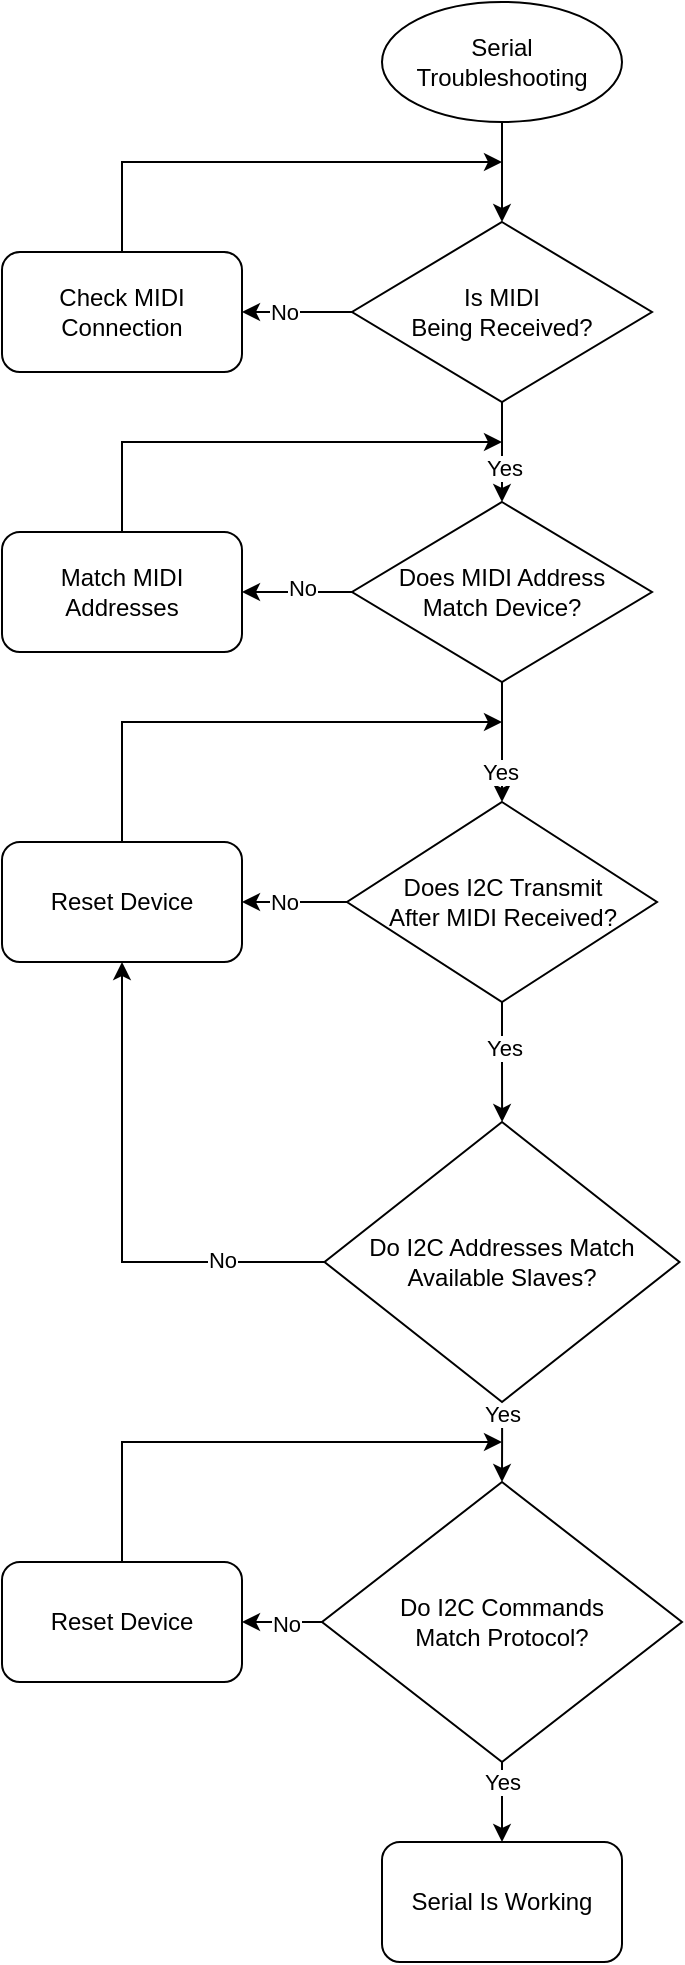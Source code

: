 <mxfile version="25.0.3">
  <diagram id="C5RBs43oDa-KdzZeNtuy" name="Page-1">
    <mxGraphModel dx="1654" dy="740" grid="1" gridSize="10" guides="1" tooltips="1" connect="1" arrows="1" fold="1" page="1" pageScale="1" pageWidth="827" pageHeight="1169" math="0" shadow="0">
      <root>
        <mxCell id="WIyWlLk6GJQsqaUBKTNV-0" />
        <mxCell id="WIyWlLk6GJQsqaUBKTNV-1" parent="WIyWlLk6GJQsqaUBKTNV-0" />
        <mxCell id="yuGzRuFiwNaYedug8o99-6" value="" style="edgeStyle=orthogonalEdgeStyle;rounded=0;orthogonalLoop=1;jettySize=auto;html=1;" edge="1" parent="WIyWlLk6GJQsqaUBKTNV-1" source="yuGzRuFiwNaYedug8o99-0" target="yuGzRuFiwNaYedug8o99-2">
          <mxGeometry relative="1" as="geometry" />
        </mxCell>
        <mxCell id="yuGzRuFiwNaYedug8o99-0" value="Serial Troubleshooting" style="ellipse;whiteSpace=wrap;html=1;" vertex="1" parent="WIyWlLk6GJQsqaUBKTNV-1">
          <mxGeometry x="340" y="50" width="120" height="60" as="geometry" />
        </mxCell>
        <mxCell id="yuGzRuFiwNaYedug8o99-5" value="" style="edgeStyle=orthogonalEdgeStyle;rounded=0;orthogonalLoop=1;jettySize=auto;html=1;" edge="1" parent="WIyWlLk6GJQsqaUBKTNV-1" source="yuGzRuFiwNaYedug8o99-2" target="yuGzRuFiwNaYedug8o99-4">
          <mxGeometry relative="1" as="geometry" />
        </mxCell>
        <mxCell id="yuGzRuFiwNaYedug8o99-34" value="No" style="edgeLabel;html=1;align=center;verticalAlign=middle;resizable=0;points=[];" vertex="1" connectable="0" parent="yuGzRuFiwNaYedug8o99-5">
          <mxGeometry x="0.236" y="2" relative="1" as="geometry">
            <mxPoint y="-2" as="offset" />
          </mxGeometry>
        </mxCell>
        <mxCell id="yuGzRuFiwNaYedug8o99-10" value="" style="edgeStyle=orthogonalEdgeStyle;rounded=0;orthogonalLoop=1;jettySize=auto;html=1;" edge="1" parent="WIyWlLk6GJQsqaUBKTNV-1" source="yuGzRuFiwNaYedug8o99-2" target="yuGzRuFiwNaYedug8o99-9">
          <mxGeometry relative="1" as="geometry" />
        </mxCell>
        <mxCell id="yuGzRuFiwNaYedug8o99-33" value="Yes" style="edgeLabel;html=1;align=center;verticalAlign=middle;resizable=0;points=[];" vertex="1" connectable="0" parent="yuGzRuFiwNaYedug8o99-10">
          <mxGeometry x="0.32" y="1" relative="1" as="geometry">
            <mxPoint as="offset" />
          </mxGeometry>
        </mxCell>
        <mxCell id="yuGzRuFiwNaYedug8o99-2" value="Is MIDI&lt;div&gt;Being Received?&lt;/div&gt;" style="rhombus;whiteSpace=wrap;html=1;" vertex="1" parent="WIyWlLk6GJQsqaUBKTNV-1">
          <mxGeometry x="325" y="160" width="150" height="90" as="geometry" />
        </mxCell>
        <mxCell id="yuGzRuFiwNaYedug8o99-12" style="edgeStyle=orthogonalEdgeStyle;rounded=0;orthogonalLoop=1;jettySize=auto;html=1;" edge="1" parent="WIyWlLk6GJQsqaUBKTNV-1" source="yuGzRuFiwNaYedug8o99-4">
          <mxGeometry relative="1" as="geometry">
            <mxPoint x="400" y="130" as="targetPoint" />
            <Array as="points">
              <mxPoint x="210" y="130" />
            </Array>
          </mxGeometry>
        </mxCell>
        <mxCell id="yuGzRuFiwNaYedug8o99-4" value="Check MIDI Connection" style="rounded=1;whiteSpace=wrap;html=1;" vertex="1" parent="WIyWlLk6GJQsqaUBKTNV-1">
          <mxGeometry x="150" y="175" width="120" height="60" as="geometry" />
        </mxCell>
        <mxCell id="yuGzRuFiwNaYedug8o99-13" value="" style="edgeStyle=orthogonalEdgeStyle;rounded=0;orthogonalLoop=1;jettySize=auto;html=1;" edge="1" parent="WIyWlLk6GJQsqaUBKTNV-1" source="yuGzRuFiwNaYedug8o99-9" target="yuGzRuFiwNaYedug8o99-11">
          <mxGeometry relative="1" as="geometry" />
        </mxCell>
        <mxCell id="yuGzRuFiwNaYedug8o99-35" value="No" style="edgeLabel;html=1;align=center;verticalAlign=middle;resizable=0;points=[];" vertex="1" connectable="0" parent="yuGzRuFiwNaYedug8o99-13">
          <mxGeometry x="-0.091" y="-2" relative="1" as="geometry">
            <mxPoint as="offset" />
          </mxGeometry>
        </mxCell>
        <mxCell id="yuGzRuFiwNaYedug8o99-16" value="" style="edgeStyle=orthogonalEdgeStyle;rounded=0;orthogonalLoop=1;jettySize=auto;html=1;" edge="1" parent="WIyWlLk6GJQsqaUBKTNV-1" source="yuGzRuFiwNaYedug8o99-9" target="yuGzRuFiwNaYedug8o99-15">
          <mxGeometry relative="1" as="geometry" />
        </mxCell>
        <mxCell id="yuGzRuFiwNaYedug8o99-37" value="Yes" style="edgeLabel;html=1;align=center;verticalAlign=middle;resizable=0;points=[];" vertex="1" connectable="0" parent="yuGzRuFiwNaYedug8o99-16">
          <mxGeometry x="0.5" y="-1" relative="1" as="geometry">
            <mxPoint as="offset" />
          </mxGeometry>
        </mxCell>
        <mxCell id="yuGzRuFiwNaYedug8o99-9" value="Does MIDI Address&lt;div&gt;Match Device?&lt;/div&gt;" style="rhombus;whiteSpace=wrap;html=1;" vertex="1" parent="WIyWlLk6GJQsqaUBKTNV-1">
          <mxGeometry x="325" y="300" width="150" height="90" as="geometry" />
        </mxCell>
        <mxCell id="yuGzRuFiwNaYedug8o99-14" style="edgeStyle=orthogonalEdgeStyle;rounded=0;orthogonalLoop=1;jettySize=auto;html=1;" edge="1" parent="WIyWlLk6GJQsqaUBKTNV-1" source="yuGzRuFiwNaYedug8o99-11">
          <mxGeometry relative="1" as="geometry">
            <mxPoint x="400" y="270" as="targetPoint" />
            <Array as="points">
              <mxPoint x="210" y="270" />
            </Array>
          </mxGeometry>
        </mxCell>
        <mxCell id="yuGzRuFiwNaYedug8o99-11" value="Match MIDI&lt;div&gt;Addresses&lt;/div&gt;" style="rounded=1;whiteSpace=wrap;html=1;" vertex="1" parent="WIyWlLk6GJQsqaUBKTNV-1">
          <mxGeometry x="150" y="315" width="120" height="60" as="geometry" />
        </mxCell>
        <mxCell id="yuGzRuFiwNaYedug8o99-18" value="" style="edgeStyle=orthogonalEdgeStyle;rounded=0;orthogonalLoop=1;jettySize=auto;html=1;" edge="1" parent="WIyWlLk6GJQsqaUBKTNV-1" source="yuGzRuFiwNaYedug8o99-15" target="yuGzRuFiwNaYedug8o99-17">
          <mxGeometry relative="1" as="geometry" />
        </mxCell>
        <mxCell id="yuGzRuFiwNaYedug8o99-36" value="No" style="edgeLabel;html=1;align=center;verticalAlign=middle;resizable=0;points=[];" vertex="1" connectable="0" parent="yuGzRuFiwNaYedug8o99-18">
          <mxGeometry x="-0.333" y="-2" relative="1" as="geometry">
            <mxPoint x="-14" y="2" as="offset" />
          </mxGeometry>
        </mxCell>
        <mxCell id="yuGzRuFiwNaYedug8o99-21" value="" style="edgeStyle=orthogonalEdgeStyle;rounded=0;orthogonalLoop=1;jettySize=auto;html=1;" edge="1" parent="WIyWlLk6GJQsqaUBKTNV-1" source="yuGzRuFiwNaYedug8o99-15" target="yuGzRuFiwNaYedug8o99-20">
          <mxGeometry relative="1" as="geometry" />
        </mxCell>
        <mxCell id="yuGzRuFiwNaYedug8o99-38" value="Yes" style="edgeLabel;html=1;align=center;verticalAlign=middle;resizable=0;points=[];" vertex="1" connectable="0" parent="yuGzRuFiwNaYedug8o99-21">
          <mxGeometry x="-0.236" y="1" relative="1" as="geometry">
            <mxPoint as="offset" />
          </mxGeometry>
        </mxCell>
        <mxCell id="yuGzRuFiwNaYedug8o99-15" value="Does I2C Transmit&lt;div&gt;After MIDI Received?&lt;/div&gt;" style="rhombus;whiteSpace=wrap;html=1;" vertex="1" parent="WIyWlLk6GJQsqaUBKTNV-1">
          <mxGeometry x="322.5" y="450" width="155" height="100" as="geometry" />
        </mxCell>
        <mxCell id="yuGzRuFiwNaYedug8o99-19" style="edgeStyle=orthogonalEdgeStyle;rounded=0;orthogonalLoop=1;jettySize=auto;html=1;" edge="1" parent="WIyWlLk6GJQsqaUBKTNV-1" source="yuGzRuFiwNaYedug8o99-17">
          <mxGeometry relative="1" as="geometry">
            <mxPoint x="400" y="410" as="targetPoint" />
            <Array as="points">
              <mxPoint x="210" y="410" />
            </Array>
          </mxGeometry>
        </mxCell>
        <mxCell id="yuGzRuFiwNaYedug8o99-17" value="Reset Device" style="rounded=1;whiteSpace=wrap;html=1;" vertex="1" parent="WIyWlLk6GJQsqaUBKTNV-1">
          <mxGeometry x="150" y="470" width="120" height="60" as="geometry" />
        </mxCell>
        <mxCell id="yuGzRuFiwNaYedug8o99-24" value="" style="edgeStyle=orthogonalEdgeStyle;rounded=0;orthogonalLoop=1;jettySize=auto;html=1;entryX=0.5;entryY=1;entryDx=0;entryDy=0;" edge="1" parent="WIyWlLk6GJQsqaUBKTNV-1" source="yuGzRuFiwNaYedug8o99-20" target="yuGzRuFiwNaYedug8o99-17">
          <mxGeometry relative="1" as="geometry">
            <mxPoint x="270" y="680" as="targetPoint" />
          </mxGeometry>
        </mxCell>
        <mxCell id="yuGzRuFiwNaYedug8o99-39" value="No" style="edgeLabel;html=1;align=center;verticalAlign=middle;resizable=0;points=[];" vertex="1" connectable="0" parent="yuGzRuFiwNaYedug8o99-24">
          <mxGeometry x="-0.592" y="-1" relative="1" as="geometry">
            <mxPoint as="offset" />
          </mxGeometry>
        </mxCell>
        <mxCell id="yuGzRuFiwNaYedug8o99-27" value="" style="edgeStyle=orthogonalEdgeStyle;rounded=0;orthogonalLoop=1;jettySize=auto;html=1;" edge="1" parent="WIyWlLk6GJQsqaUBKTNV-1" source="yuGzRuFiwNaYedug8o99-20" target="yuGzRuFiwNaYedug8o99-26">
          <mxGeometry relative="1" as="geometry" />
        </mxCell>
        <mxCell id="yuGzRuFiwNaYedug8o99-40" value="Yes" style="edgeLabel;html=1;align=center;verticalAlign=middle;resizable=0;points=[];" vertex="1" connectable="0" parent="yuGzRuFiwNaYedug8o99-27">
          <mxGeometry x="-0.697" relative="1" as="geometry">
            <mxPoint as="offset" />
          </mxGeometry>
        </mxCell>
        <mxCell id="yuGzRuFiwNaYedug8o99-20" value="Do I2C Addresses Match&lt;div&gt;Available Slaves?&lt;/div&gt;" style="rhombus;whiteSpace=wrap;html=1;" vertex="1" parent="WIyWlLk6GJQsqaUBKTNV-1">
          <mxGeometry x="311.25" y="610" width="177.5" height="140" as="geometry" />
        </mxCell>
        <mxCell id="yuGzRuFiwNaYedug8o99-29" value="" style="edgeStyle=orthogonalEdgeStyle;rounded=0;orthogonalLoop=1;jettySize=auto;html=1;" edge="1" parent="WIyWlLk6GJQsqaUBKTNV-1" source="yuGzRuFiwNaYedug8o99-26" target="yuGzRuFiwNaYedug8o99-28">
          <mxGeometry relative="1" as="geometry" />
        </mxCell>
        <mxCell id="yuGzRuFiwNaYedug8o99-41" value="No" style="edgeLabel;html=1;align=center;verticalAlign=middle;resizable=0;points=[];" vertex="1" connectable="0" parent="yuGzRuFiwNaYedug8o99-29">
          <mxGeometry x="-0.1" y="1" relative="1" as="geometry">
            <mxPoint as="offset" />
          </mxGeometry>
        </mxCell>
        <mxCell id="yuGzRuFiwNaYedug8o99-32" value="" style="edgeStyle=orthogonalEdgeStyle;rounded=0;orthogonalLoop=1;jettySize=auto;html=1;" edge="1" parent="WIyWlLk6GJQsqaUBKTNV-1" source="yuGzRuFiwNaYedug8o99-26" target="yuGzRuFiwNaYedug8o99-31">
          <mxGeometry relative="1" as="geometry" />
        </mxCell>
        <mxCell id="yuGzRuFiwNaYedug8o99-42" value="Yes" style="edgeLabel;html=1;align=center;verticalAlign=middle;resizable=0;points=[];" vertex="1" connectable="0" parent="yuGzRuFiwNaYedug8o99-32">
          <mxGeometry x="-0.05" y="2" relative="1" as="geometry">
            <mxPoint x="-2" y="-9" as="offset" />
          </mxGeometry>
        </mxCell>
        <mxCell id="yuGzRuFiwNaYedug8o99-26" value="Do I2C Commands&lt;div&gt;Match Protocol?&lt;/div&gt;" style="rhombus;whiteSpace=wrap;html=1;" vertex="1" parent="WIyWlLk6GJQsqaUBKTNV-1">
          <mxGeometry x="310" y="790" width="180" height="140" as="geometry" />
        </mxCell>
        <mxCell id="yuGzRuFiwNaYedug8o99-30" style="edgeStyle=orthogonalEdgeStyle;rounded=0;orthogonalLoop=1;jettySize=auto;html=1;" edge="1" parent="WIyWlLk6GJQsqaUBKTNV-1" source="yuGzRuFiwNaYedug8o99-28">
          <mxGeometry relative="1" as="geometry">
            <mxPoint x="400" y="770" as="targetPoint" />
            <Array as="points">
              <mxPoint x="210" y="770" />
            </Array>
          </mxGeometry>
        </mxCell>
        <mxCell id="yuGzRuFiwNaYedug8o99-28" value="Reset Device" style="rounded=1;whiteSpace=wrap;html=1;" vertex="1" parent="WIyWlLk6GJQsqaUBKTNV-1">
          <mxGeometry x="150" y="830" width="120" height="60" as="geometry" />
        </mxCell>
        <mxCell id="yuGzRuFiwNaYedug8o99-31" value="Serial Is Working" style="rounded=1;whiteSpace=wrap;html=1;" vertex="1" parent="WIyWlLk6GJQsqaUBKTNV-1">
          <mxGeometry x="340" y="970" width="120" height="60" as="geometry" />
        </mxCell>
      </root>
    </mxGraphModel>
  </diagram>
</mxfile>
